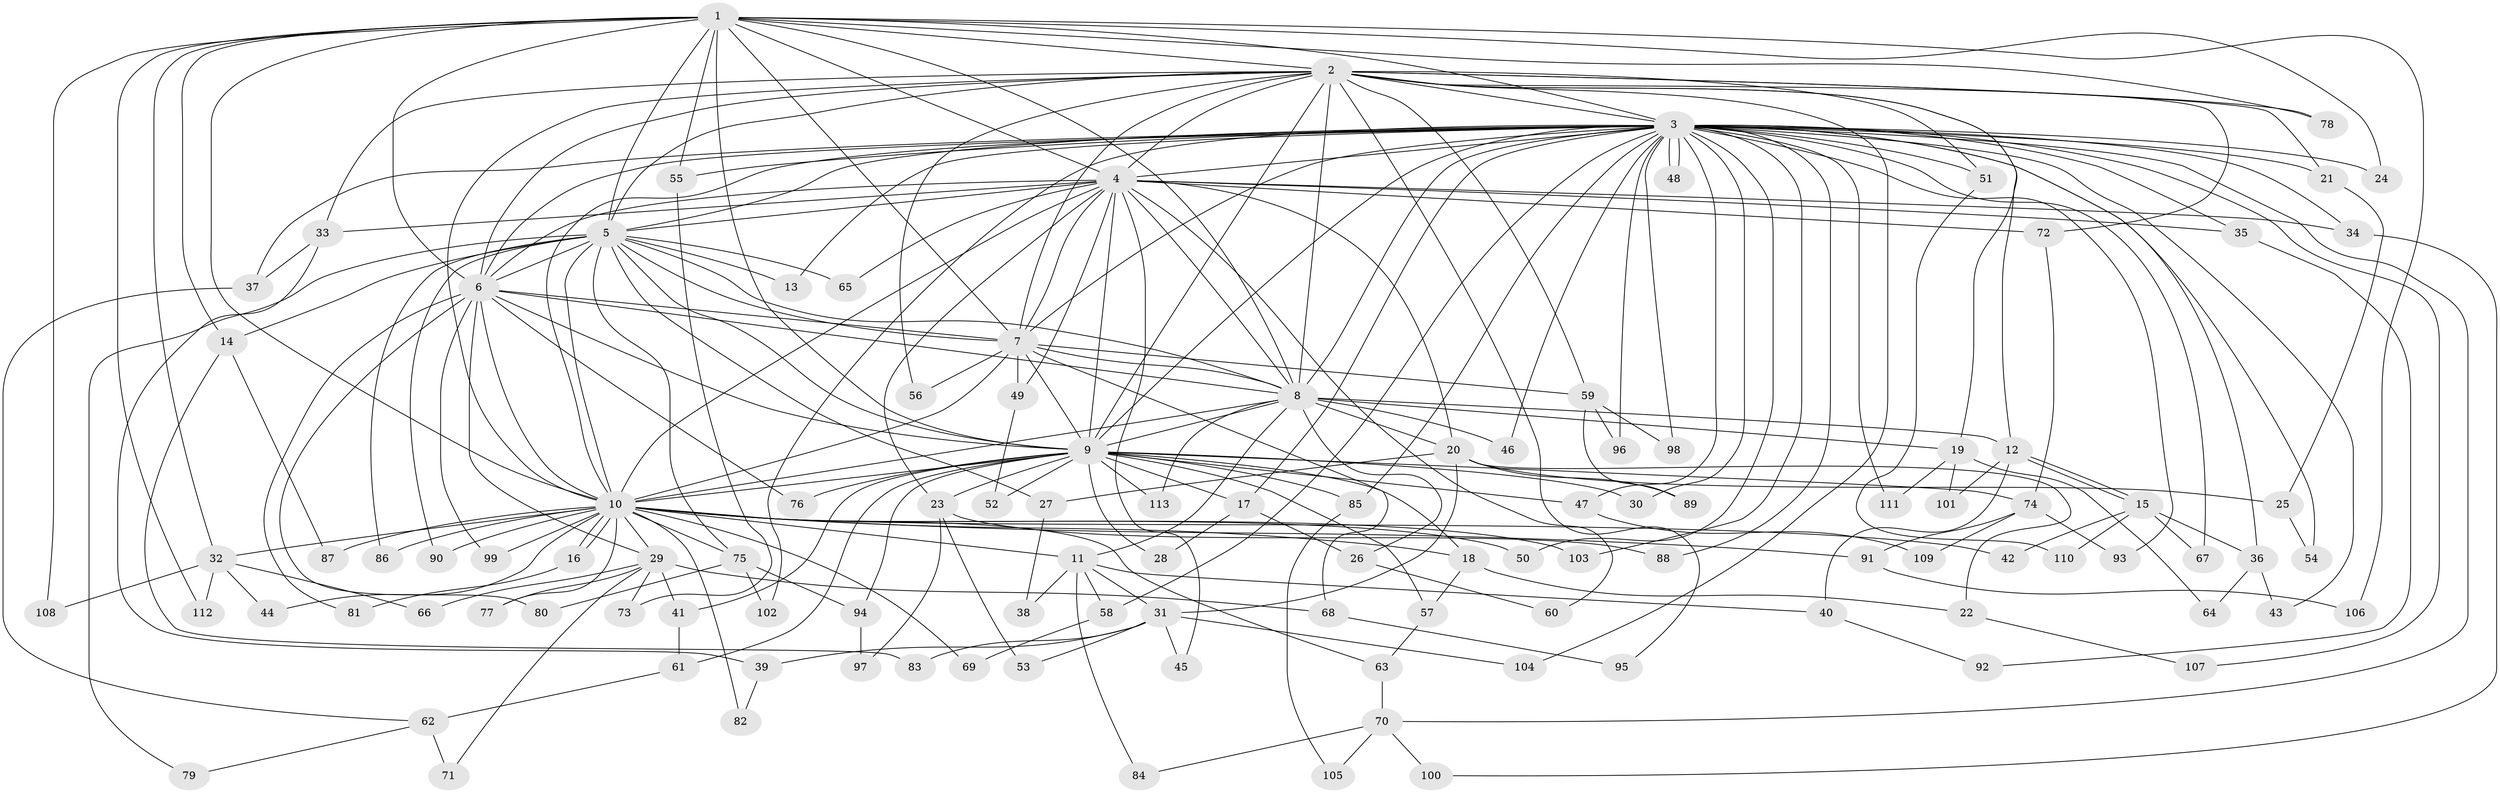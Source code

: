 // Generated by graph-tools (version 1.1) at 2025/44/03/09/25 04:44:06]
// undirected, 113 vertices, 251 edges
graph export_dot {
graph [start="1"]
  node [color=gray90,style=filled];
  1;
  2;
  3;
  4;
  5;
  6;
  7;
  8;
  9;
  10;
  11;
  12;
  13;
  14;
  15;
  16;
  17;
  18;
  19;
  20;
  21;
  22;
  23;
  24;
  25;
  26;
  27;
  28;
  29;
  30;
  31;
  32;
  33;
  34;
  35;
  36;
  37;
  38;
  39;
  40;
  41;
  42;
  43;
  44;
  45;
  46;
  47;
  48;
  49;
  50;
  51;
  52;
  53;
  54;
  55;
  56;
  57;
  58;
  59;
  60;
  61;
  62;
  63;
  64;
  65;
  66;
  67;
  68;
  69;
  70;
  71;
  72;
  73;
  74;
  75;
  76;
  77;
  78;
  79;
  80;
  81;
  82;
  83;
  84;
  85;
  86;
  87;
  88;
  89;
  90;
  91;
  92;
  93;
  94;
  95;
  96;
  97;
  98;
  99;
  100;
  101;
  102;
  103;
  104;
  105;
  106;
  107;
  108;
  109;
  110;
  111;
  112;
  113;
  1 -- 2;
  1 -- 3;
  1 -- 4;
  1 -- 5;
  1 -- 6;
  1 -- 7;
  1 -- 8;
  1 -- 9;
  1 -- 10;
  1 -- 14;
  1 -- 24;
  1 -- 32;
  1 -- 55;
  1 -- 78;
  1 -- 106;
  1 -- 108;
  1 -- 112;
  2 -- 3;
  2 -- 4;
  2 -- 5;
  2 -- 6;
  2 -- 7;
  2 -- 8;
  2 -- 9;
  2 -- 10;
  2 -- 12;
  2 -- 19;
  2 -- 21;
  2 -- 33;
  2 -- 51;
  2 -- 56;
  2 -- 59;
  2 -- 72;
  2 -- 78;
  2 -- 95;
  2 -- 104;
  3 -- 4;
  3 -- 5;
  3 -- 6;
  3 -- 7;
  3 -- 8;
  3 -- 9;
  3 -- 10;
  3 -- 13;
  3 -- 17;
  3 -- 21;
  3 -- 24;
  3 -- 30;
  3 -- 34;
  3 -- 35;
  3 -- 36;
  3 -- 37;
  3 -- 43;
  3 -- 46;
  3 -- 47;
  3 -- 48;
  3 -- 48;
  3 -- 50;
  3 -- 51;
  3 -- 54;
  3 -- 55;
  3 -- 58;
  3 -- 67;
  3 -- 70;
  3 -- 85;
  3 -- 88;
  3 -- 93;
  3 -- 96;
  3 -- 98;
  3 -- 102;
  3 -- 103;
  3 -- 107;
  3 -- 111;
  4 -- 5;
  4 -- 6;
  4 -- 7;
  4 -- 8;
  4 -- 9;
  4 -- 10;
  4 -- 20;
  4 -- 23;
  4 -- 33;
  4 -- 34;
  4 -- 35;
  4 -- 45;
  4 -- 49;
  4 -- 60;
  4 -- 65;
  4 -- 72;
  5 -- 6;
  5 -- 7;
  5 -- 8;
  5 -- 9;
  5 -- 10;
  5 -- 13;
  5 -- 14;
  5 -- 27;
  5 -- 65;
  5 -- 75;
  5 -- 79;
  5 -- 86;
  5 -- 90;
  6 -- 7;
  6 -- 8;
  6 -- 9;
  6 -- 10;
  6 -- 29;
  6 -- 76;
  6 -- 80;
  6 -- 81;
  6 -- 99;
  7 -- 8;
  7 -- 9;
  7 -- 10;
  7 -- 49;
  7 -- 56;
  7 -- 59;
  7 -- 68;
  8 -- 9;
  8 -- 10;
  8 -- 11;
  8 -- 12;
  8 -- 19;
  8 -- 20;
  8 -- 26;
  8 -- 46;
  8 -- 113;
  9 -- 10;
  9 -- 17;
  9 -- 18;
  9 -- 23;
  9 -- 28;
  9 -- 30;
  9 -- 41;
  9 -- 47;
  9 -- 52;
  9 -- 57;
  9 -- 61;
  9 -- 74;
  9 -- 76;
  9 -- 85;
  9 -- 94;
  9 -- 113;
  10 -- 11;
  10 -- 16;
  10 -- 16;
  10 -- 18;
  10 -- 29;
  10 -- 32;
  10 -- 42;
  10 -- 44;
  10 -- 50;
  10 -- 63;
  10 -- 69;
  10 -- 75;
  10 -- 77;
  10 -- 82;
  10 -- 86;
  10 -- 87;
  10 -- 90;
  10 -- 91;
  10 -- 99;
  10 -- 103;
  11 -- 31;
  11 -- 38;
  11 -- 40;
  11 -- 58;
  11 -- 84;
  12 -- 15;
  12 -- 15;
  12 -- 40;
  12 -- 101;
  14 -- 83;
  14 -- 87;
  15 -- 36;
  15 -- 42;
  15 -- 67;
  15 -- 110;
  16 -- 81;
  17 -- 26;
  17 -- 28;
  18 -- 22;
  18 -- 57;
  19 -- 64;
  19 -- 101;
  19 -- 111;
  20 -- 22;
  20 -- 25;
  20 -- 27;
  20 -- 31;
  20 -- 89;
  21 -- 25;
  22 -- 107;
  23 -- 53;
  23 -- 88;
  23 -- 97;
  25 -- 54;
  26 -- 60;
  27 -- 38;
  29 -- 41;
  29 -- 66;
  29 -- 68;
  29 -- 71;
  29 -- 73;
  29 -- 77;
  31 -- 39;
  31 -- 45;
  31 -- 53;
  31 -- 83;
  31 -- 104;
  32 -- 44;
  32 -- 66;
  32 -- 108;
  32 -- 112;
  33 -- 37;
  33 -- 39;
  34 -- 100;
  35 -- 92;
  36 -- 43;
  36 -- 64;
  37 -- 62;
  39 -- 82;
  40 -- 92;
  41 -- 61;
  47 -- 109;
  49 -- 52;
  51 -- 110;
  55 -- 73;
  57 -- 63;
  58 -- 69;
  59 -- 89;
  59 -- 96;
  59 -- 98;
  61 -- 62;
  62 -- 71;
  62 -- 79;
  63 -- 70;
  68 -- 95;
  70 -- 84;
  70 -- 100;
  70 -- 105;
  72 -- 74;
  74 -- 91;
  74 -- 93;
  74 -- 109;
  75 -- 80;
  75 -- 94;
  75 -- 102;
  85 -- 105;
  91 -- 106;
  94 -- 97;
}
